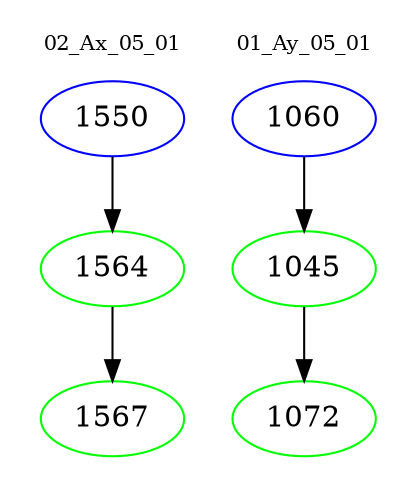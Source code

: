 digraph{
subgraph cluster_0 {
color = white
label = "02_Ax_05_01";
fontsize=10;
T0_1550 [label="1550", color="blue"]
T0_1550 -> T0_1564 [color="black"]
T0_1564 [label="1564", color="green"]
T0_1564 -> T0_1567 [color="black"]
T0_1567 [label="1567", color="green"]
}
subgraph cluster_1 {
color = white
label = "01_Ay_05_01";
fontsize=10;
T1_1060 [label="1060", color="blue"]
T1_1060 -> T1_1045 [color="black"]
T1_1045 [label="1045", color="green"]
T1_1045 -> T1_1072 [color="black"]
T1_1072 [label="1072", color="green"]
}
}
